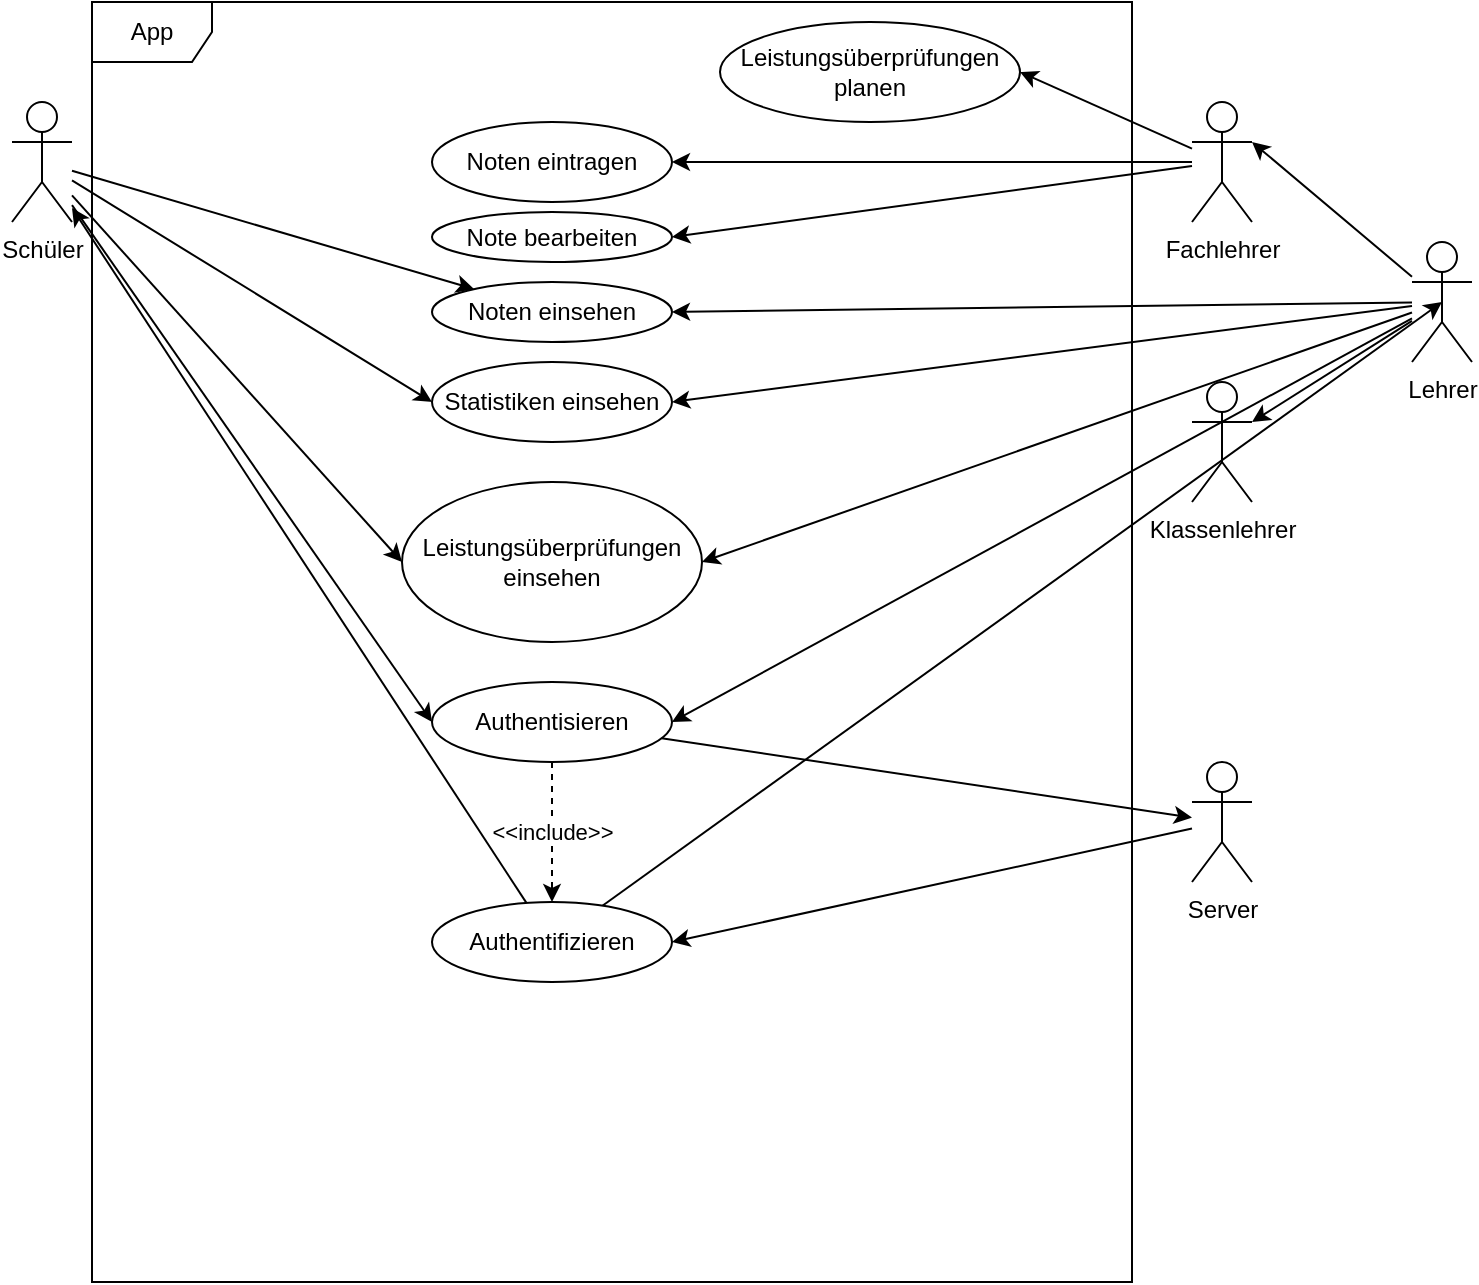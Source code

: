 <mxfile version="13.6.2" type="device"><diagram id="7W4gzsesw6ks49FxJ4eh" name="Page-1"><mxGraphModel dx="1038" dy="580" grid="1" gridSize="10" guides="1" tooltips="1" connect="1" arrows="1" fold="1" page="1" pageScale="1" pageWidth="827" pageHeight="1169" math="0" shadow="0"><root><mxCell id="0"/><mxCell id="1" parent="0"/><mxCell id="pC3pWcRnY0QZicCgElSE-22" value="App" style="shape=umlFrame;whiteSpace=wrap;html=1;" vertex="1" parent="1"><mxGeometry x="100" width="520" height="640" as="geometry"/></mxCell><mxCell id="pC3pWcRnY0QZicCgElSE-8" style="edgeStyle=none;rounded=0;orthogonalLoop=1;jettySize=auto;html=1;" edge="1" parent="1" source="pC3pWcRnY0QZicCgElSE-1" target="pC3pWcRnY0QZicCgElSE-7"><mxGeometry relative="1" as="geometry"/></mxCell><mxCell id="pC3pWcRnY0QZicCgElSE-14" style="edgeStyle=none;rounded=0;orthogonalLoop=1;jettySize=auto;html=1;entryX=0;entryY=0.5;entryDx=0;entryDy=0;" edge="1" parent="1" source="pC3pWcRnY0QZicCgElSE-1" target="pC3pWcRnY0QZicCgElSE-13"><mxGeometry relative="1" as="geometry"/></mxCell><mxCell id="pC3pWcRnY0QZicCgElSE-19" style="edgeStyle=none;rounded=0;orthogonalLoop=1;jettySize=auto;html=1;entryX=0;entryY=0.5;entryDx=0;entryDy=0;" edge="1" parent="1" source="pC3pWcRnY0QZicCgElSE-1" target="pC3pWcRnY0QZicCgElSE-18"><mxGeometry relative="1" as="geometry"/></mxCell><mxCell id="pC3pWcRnY0QZicCgElSE-25" style="edgeStyle=none;rounded=0;orthogonalLoop=1;jettySize=auto;html=1;entryX=0;entryY=0.5;entryDx=0;entryDy=0;" edge="1" parent="1" source="pC3pWcRnY0QZicCgElSE-1" target="pC3pWcRnY0QZicCgElSE-24"><mxGeometry relative="1" as="geometry"/></mxCell><mxCell id="pC3pWcRnY0QZicCgElSE-1" value="Schüler" style="shape=umlActor;verticalLabelPosition=bottom;verticalAlign=top;html=1;outlineConnect=0;" vertex="1" parent="1"><mxGeometry x="60" y="50" width="30" height="60" as="geometry"/></mxCell><mxCell id="pC3pWcRnY0QZicCgElSE-5" style="rounded=0;orthogonalLoop=1;jettySize=auto;html=1;entryX=1;entryY=0.333;entryDx=0;entryDy=0;entryPerimeter=0;" edge="1" parent="1" source="pC3pWcRnY0QZicCgElSE-2" target="pC3pWcRnY0QZicCgElSE-4"><mxGeometry relative="1" as="geometry"/></mxCell><mxCell id="pC3pWcRnY0QZicCgElSE-6" style="rounded=0;orthogonalLoop=1;jettySize=auto;html=1;entryX=1;entryY=0.333;entryDx=0;entryDy=0;entryPerimeter=0;" edge="1" parent="1" source="pC3pWcRnY0QZicCgElSE-2" target="pC3pWcRnY0QZicCgElSE-3"><mxGeometry relative="1" as="geometry"/></mxCell><mxCell id="pC3pWcRnY0QZicCgElSE-10" style="edgeStyle=none;rounded=0;orthogonalLoop=1;jettySize=auto;html=1;entryX=1;entryY=0.5;entryDx=0;entryDy=0;" edge="1" parent="1" source="pC3pWcRnY0QZicCgElSE-2" target="pC3pWcRnY0QZicCgElSE-7"><mxGeometry relative="1" as="geometry"/></mxCell><mxCell id="pC3pWcRnY0QZicCgElSE-15" style="edgeStyle=none;rounded=0;orthogonalLoop=1;jettySize=auto;html=1;entryX=1;entryY=0.5;entryDx=0;entryDy=0;" edge="1" parent="1" source="pC3pWcRnY0QZicCgElSE-2" target="pC3pWcRnY0QZicCgElSE-13"><mxGeometry relative="1" as="geometry"/></mxCell><mxCell id="pC3pWcRnY0QZicCgElSE-20" style="edgeStyle=none;rounded=0;orthogonalLoop=1;jettySize=auto;html=1;entryX=1;entryY=0.5;entryDx=0;entryDy=0;" edge="1" parent="1" source="pC3pWcRnY0QZicCgElSE-2" target="pC3pWcRnY0QZicCgElSE-18"><mxGeometry relative="1" as="geometry"/></mxCell><mxCell id="pC3pWcRnY0QZicCgElSE-26" style="edgeStyle=none;rounded=0;orthogonalLoop=1;jettySize=auto;html=1;entryX=1;entryY=0.5;entryDx=0;entryDy=0;" edge="1" parent="1" source="pC3pWcRnY0QZicCgElSE-2" target="pC3pWcRnY0QZicCgElSE-24"><mxGeometry relative="1" as="geometry"/></mxCell><mxCell id="pC3pWcRnY0QZicCgElSE-2" value="Lehrer" style="shape=umlActor;verticalLabelPosition=bottom;verticalAlign=top;html=1;outlineConnect=0;" vertex="1" parent="1"><mxGeometry x="760" y="120" width="30" height="60" as="geometry"/></mxCell><mxCell id="pC3pWcRnY0QZicCgElSE-12" style="edgeStyle=none;rounded=0;orthogonalLoop=1;jettySize=auto;html=1;entryX=1;entryY=0.5;entryDx=0;entryDy=0;" edge="1" parent="1" source="pC3pWcRnY0QZicCgElSE-3" target="pC3pWcRnY0QZicCgElSE-11"><mxGeometry relative="1" as="geometry"/></mxCell><mxCell id="pC3pWcRnY0QZicCgElSE-17" style="edgeStyle=none;rounded=0;orthogonalLoop=1;jettySize=auto;html=1;entryX=1;entryY=0.5;entryDx=0;entryDy=0;" edge="1" parent="1" source="pC3pWcRnY0QZicCgElSE-3" target="pC3pWcRnY0QZicCgElSE-16"><mxGeometry relative="1" as="geometry"/></mxCell><mxCell id="pC3pWcRnY0QZicCgElSE-35" style="edgeStyle=none;rounded=0;orthogonalLoop=1;jettySize=auto;html=1;entryX=1;entryY=0.5;entryDx=0;entryDy=0;" edge="1" parent="1" source="pC3pWcRnY0QZicCgElSE-3" target="pC3pWcRnY0QZicCgElSE-34"><mxGeometry relative="1" as="geometry"/></mxCell><mxCell id="pC3pWcRnY0QZicCgElSE-3" value="Fachlehrer" style="shape=umlActor;verticalLabelPosition=bottom;verticalAlign=top;html=1;outlineConnect=0;" vertex="1" parent="1"><mxGeometry x="650" y="50" width="30" height="60" as="geometry"/></mxCell><mxCell id="pC3pWcRnY0QZicCgElSE-4" value="Klassenlehrer" style="shape=umlActor;verticalLabelPosition=bottom;verticalAlign=top;html=1;outlineConnect=0;" vertex="1" parent="1"><mxGeometry x="650" y="190" width="30" height="60" as="geometry"/></mxCell><mxCell id="pC3pWcRnY0QZicCgElSE-7" value="Noten einsehen" style="ellipse;whiteSpace=wrap;html=1;" vertex="1" parent="1"><mxGeometry x="270" y="140" width="120" height="30" as="geometry"/></mxCell><mxCell id="pC3pWcRnY0QZicCgElSE-11" value="Noten eintragen" style="ellipse;whiteSpace=wrap;html=1;" vertex="1" parent="1"><mxGeometry x="270" y="60" width="120" height="40" as="geometry"/></mxCell><mxCell id="pC3pWcRnY0QZicCgElSE-13" value="Statistiken einsehen" style="ellipse;whiteSpace=wrap;html=1;" vertex="1" parent="1"><mxGeometry x="270" y="180" width="120" height="40" as="geometry"/></mxCell><mxCell id="pC3pWcRnY0QZicCgElSE-16" value="Leistungsüberprüfungen planen" style="ellipse;whiteSpace=wrap;html=1;" vertex="1" parent="1"><mxGeometry x="414" y="10" width="150" height="50" as="geometry"/></mxCell><mxCell id="pC3pWcRnY0QZicCgElSE-18" value="Leistungsüberprüfungen einsehen" style="ellipse;whiteSpace=wrap;html=1;" vertex="1" parent="1"><mxGeometry x="255" y="240" width="150" height="80" as="geometry"/></mxCell><mxCell id="pC3pWcRnY0QZicCgElSE-30" value="&amp;lt;&amp;lt;include&amp;gt;&amp;gt;" style="edgeStyle=none;rounded=0;orthogonalLoop=1;jettySize=auto;html=1;dashed=1;" edge="1" parent="1" source="pC3pWcRnY0QZicCgElSE-24" target="pC3pWcRnY0QZicCgElSE-27"><mxGeometry relative="1" as="geometry"/></mxCell><mxCell id="pC3pWcRnY0QZicCgElSE-31" style="edgeStyle=none;rounded=0;orthogonalLoop=1;jettySize=auto;html=1;" edge="1" parent="1" source="pC3pWcRnY0QZicCgElSE-24" target="pC3pWcRnY0QZicCgElSE-28"><mxGeometry relative="1" as="geometry"/></mxCell><mxCell id="pC3pWcRnY0QZicCgElSE-24" value="Authentisieren" style="ellipse;whiteSpace=wrap;html=1;" vertex="1" parent="1"><mxGeometry x="270" y="340" width="120" height="40" as="geometry"/></mxCell><mxCell id="pC3pWcRnY0QZicCgElSE-32" style="edgeStyle=none;rounded=0;orthogonalLoop=1;jettySize=auto;html=1;" edge="1" parent="1" source="pC3pWcRnY0QZicCgElSE-27" target="pC3pWcRnY0QZicCgElSE-1"><mxGeometry relative="1" as="geometry"/></mxCell><mxCell id="pC3pWcRnY0QZicCgElSE-33" style="edgeStyle=none;rounded=0;orthogonalLoop=1;jettySize=auto;html=1;entryX=0.5;entryY=0.5;entryDx=0;entryDy=0;entryPerimeter=0;" edge="1" parent="1" source="pC3pWcRnY0QZicCgElSE-27" target="pC3pWcRnY0QZicCgElSE-2"><mxGeometry relative="1" as="geometry"/></mxCell><mxCell id="pC3pWcRnY0QZicCgElSE-27" value="Authentifizieren" style="ellipse;whiteSpace=wrap;html=1;" vertex="1" parent="1"><mxGeometry x="270" y="450" width="120" height="40" as="geometry"/></mxCell><mxCell id="pC3pWcRnY0QZicCgElSE-29" style="edgeStyle=none;rounded=0;orthogonalLoop=1;jettySize=auto;html=1;entryX=1;entryY=0.5;entryDx=0;entryDy=0;" edge="1" parent="1" source="pC3pWcRnY0QZicCgElSE-28" target="pC3pWcRnY0QZicCgElSE-27"><mxGeometry relative="1" as="geometry"/></mxCell><mxCell id="pC3pWcRnY0QZicCgElSE-28" value="Server" style="shape=umlActor;verticalLabelPosition=bottom;verticalAlign=top;html=1;outlineConnect=0;" vertex="1" parent="1"><mxGeometry x="650" y="380" width="30" height="60" as="geometry"/></mxCell><mxCell id="pC3pWcRnY0QZicCgElSE-34" value="Note bearbeiten" style="ellipse;whiteSpace=wrap;html=1;" vertex="1" parent="1"><mxGeometry x="270" y="105" width="120" height="25" as="geometry"/></mxCell></root></mxGraphModel></diagram></mxfile>